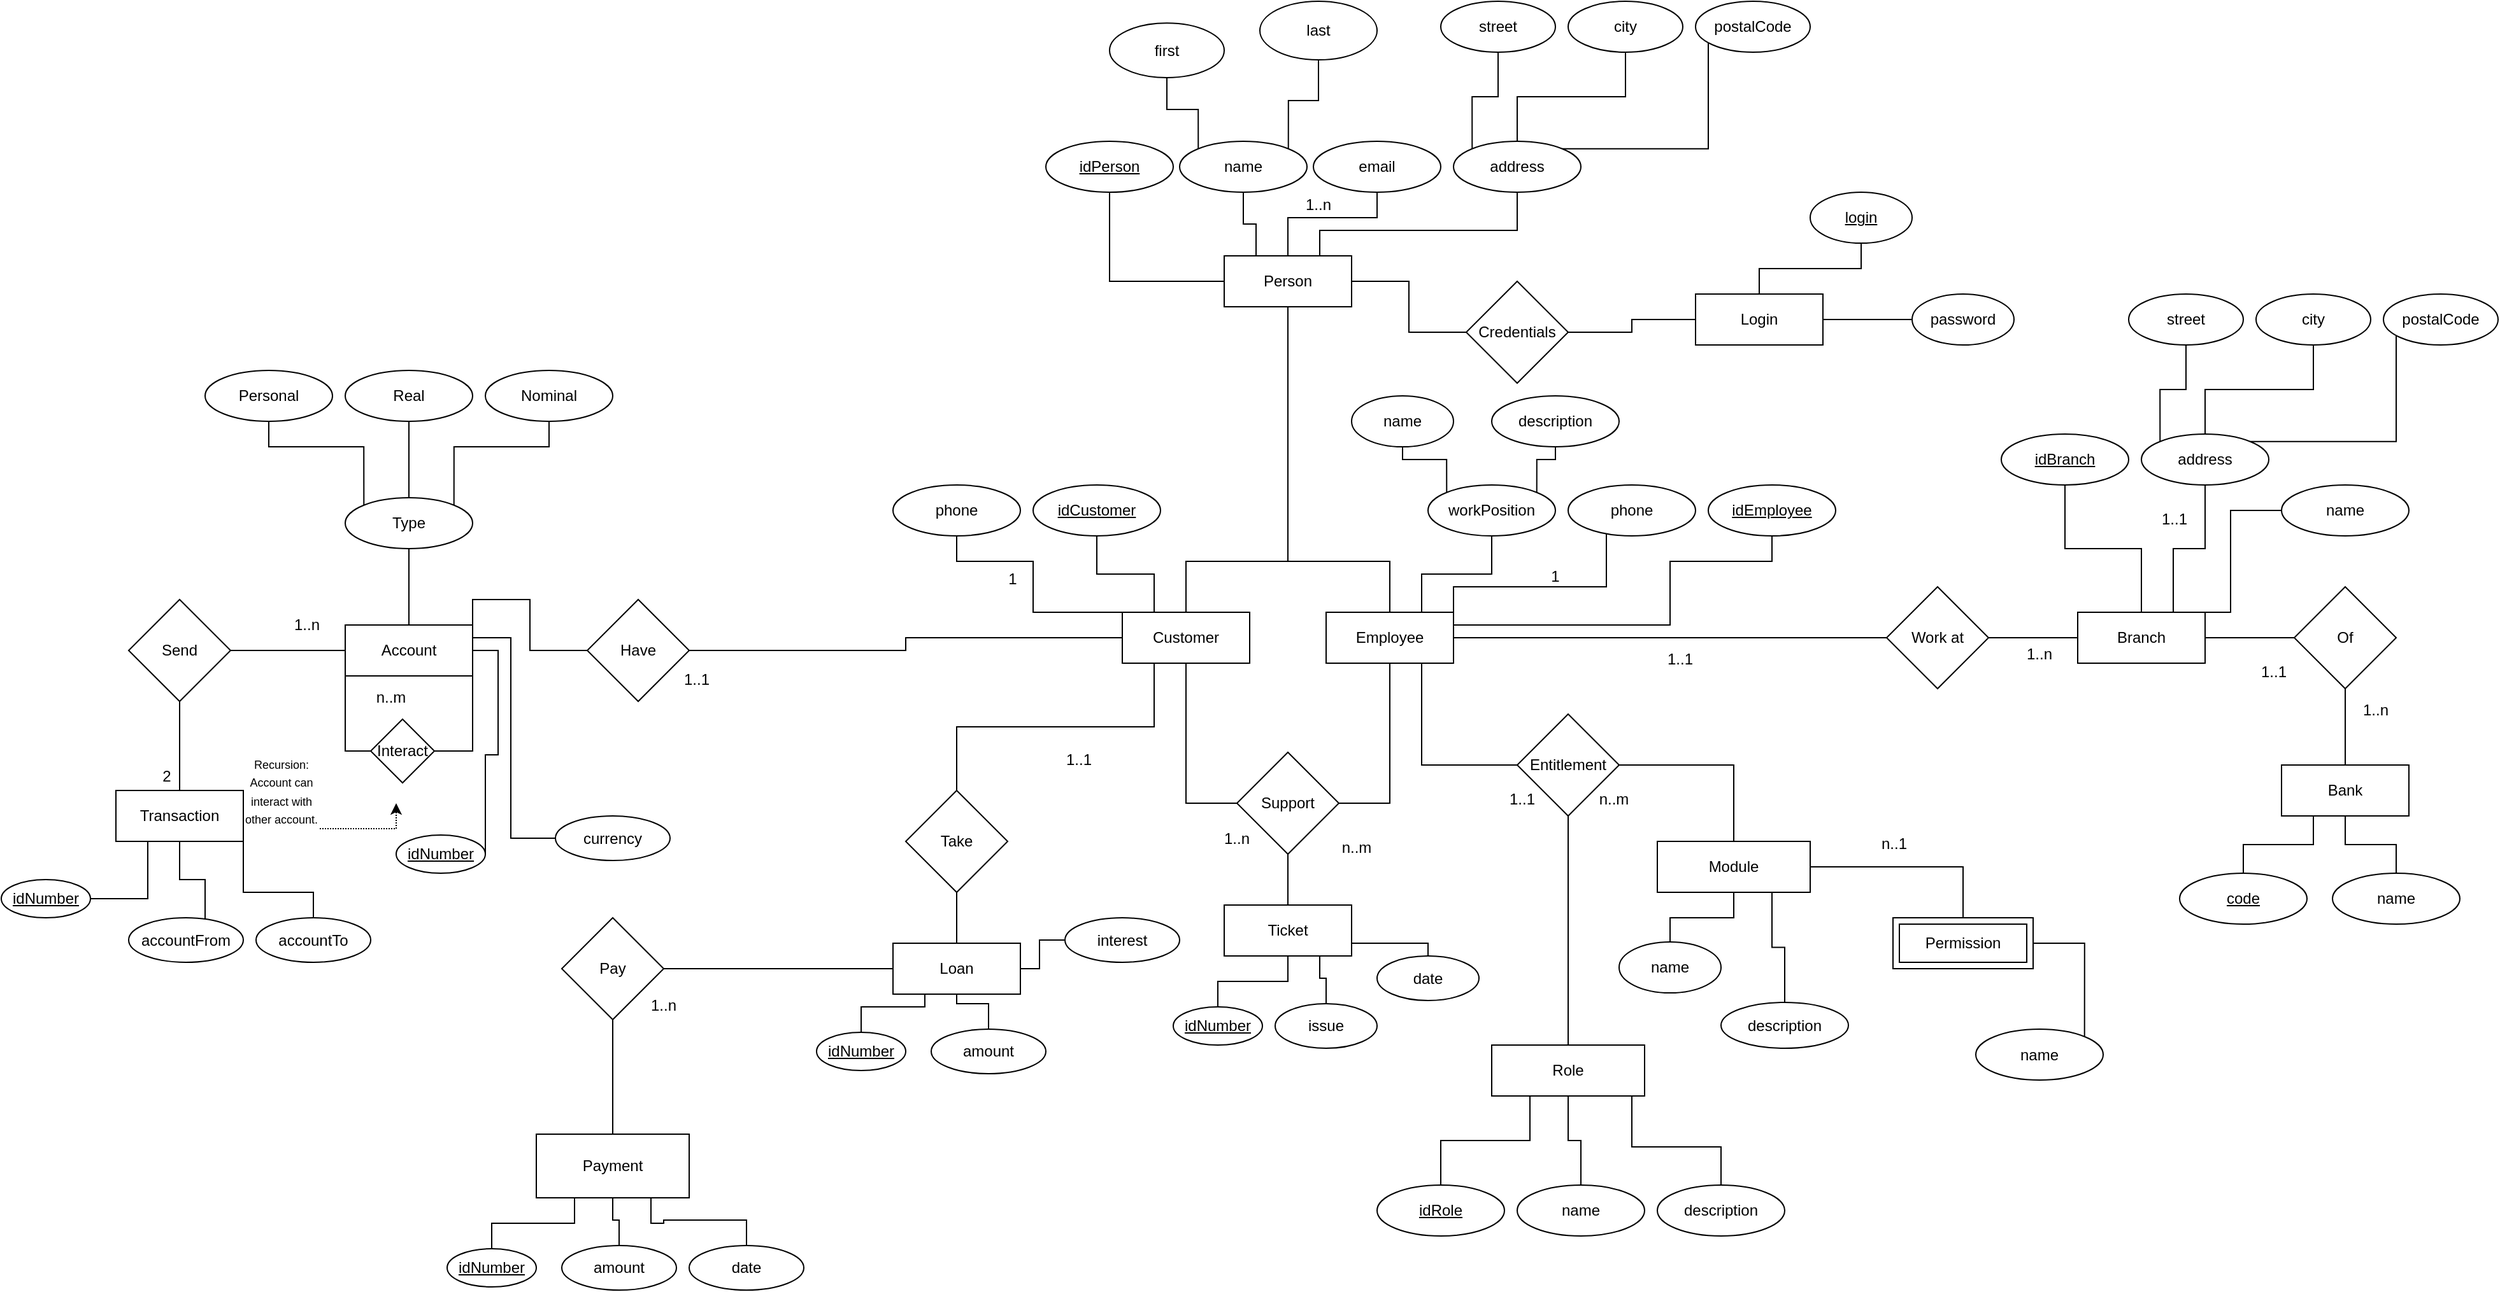 <mxfile version="17.4.6" type="github">
  <diagram id="_XvX1ry2SoD3X9N9kPX3" name="Page-1">
    <mxGraphModel dx="2856" dy="1843" grid="1" gridSize="10" guides="1" tooltips="1" connect="1" arrows="1" fold="1" page="1" pageScale="1" pageWidth="850" pageHeight="1100" math="0" shadow="0">
      <root>
        <mxCell id="0" />
        <mxCell id="1" parent="0" />
        <mxCell id="fxee2EC096Nbxwn1T24N-57" value="" style="edgeStyle=orthogonalEdgeStyle;rounded=0;orthogonalLoop=1;jettySize=auto;html=1;endArrow=none;endFill=0;" parent="1" source="fxee2EC096Nbxwn1T24N-11" target="fxee2EC096Nbxwn1T24N-56" edge="1">
          <mxGeometry relative="1" as="geometry" />
        </mxCell>
        <mxCell id="fxee2EC096Nbxwn1T24N-112" style="edgeStyle=orthogonalEdgeStyle;rounded=0;sketch=0;orthogonalLoop=1;jettySize=auto;html=1;endArrow=none;endFill=0;" parent="1" source="fxee2EC096Nbxwn1T24N-11" target="fxee2EC096Nbxwn1T24N-111" edge="1">
          <mxGeometry relative="1" as="geometry" />
        </mxCell>
        <mxCell id="fxee2EC096Nbxwn1T24N-115" style="edgeStyle=orthogonalEdgeStyle;rounded=0;sketch=0;orthogonalLoop=1;jettySize=auto;html=1;endArrow=none;endFill=0;exitX=0.25;exitY=0;exitDx=0;exitDy=0;" parent="1" source="fxee2EC096Nbxwn1T24N-11" target="fxee2EC096Nbxwn1T24N-113" edge="1">
          <mxGeometry relative="1" as="geometry" />
        </mxCell>
        <mxCell id="fxee2EC096Nbxwn1T24N-117" style="edgeStyle=orthogonalEdgeStyle;rounded=0;sketch=0;orthogonalLoop=1;jettySize=auto;html=1;endArrow=none;endFill=0;exitX=0.5;exitY=0;exitDx=0;exitDy=0;entryX=0.5;entryY=1;entryDx=0;entryDy=0;" parent="1" source="fxee2EC096Nbxwn1T24N-11" target="fxee2EC096Nbxwn1T24N-116" edge="1">
          <mxGeometry relative="1" as="geometry">
            <mxPoint x="-440" y="-10" as="sourcePoint" />
            <mxPoint x="-370" y="-60" as="targetPoint" />
            <Array as="points">
              <mxPoint x="-440" y="-30" />
              <mxPoint x="-370" y="-30" />
            </Array>
          </mxGeometry>
        </mxCell>
        <mxCell id="fxee2EC096Nbxwn1T24N-120" style="edgeStyle=orthogonalEdgeStyle;rounded=0;sketch=0;orthogonalLoop=1;jettySize=auto;html=1;endArrow=none;endFill=0;exitX=0.75;exitY=0;exitDx=0;exitDy=0;" parent="1" source="fxee2EC096Nbxwn1T24N-11" target="fxee2EC096Nbxwn1T24N-119" edge="1">
          <mxGeometry relative="1" as="geometry">
            <Array as="points">
              <mxPoint x="-415" y="-20" />
              <mxPoint x="-260" y="-20" />
            </Array>
          </mxGeometry>
        </mxCell>
        <mxCell id="fxee2EC096Nbxwn1T24N-11" value="&lt;div&gt;Person&lt;/div&gt;" style="whiteSpace=wrap;html=1;align=center;" parent="1" vertex="1">
          <mxGeometry x="-490" width="100" height="40" as="geometry" />
        </mxCell>
        <mxCell id="fxee2EC096Nbxwn1T24N-130" value="" style="edgeStyle=orthogonalEdgeStyle;rounded=0;sketch=0;orthogonalLoop=1;jettySize=auto;html=1;endArrow=none;endFill=0;" parent="1" source="fxee2EC096Nbxwn1T24N-12" target="fxee2EC096Nbxwn1T24N-129" edge="1">
          <mxGeometry relative="1" as="geometry" />
        </mxCell>
        <mxCell id="fxee2EC096Nbxwn1T24N-133" value="" style="edgeStyle=orthogonalEdgeStyle;rounded=0;sketch=0;orthogonalLoop=1;jettySize=auto;html=1;endArrow=none;endFill=0;" parent="1" source="fxee2EC096Nbxwn1T24N-12" target="fxee2EC096Nbxwn1T24N-132" edge="1">
          <mxGeometry relative="1" as="geometry" />
        </mxCell>
        <mxCell id="fxee2EC096Nbxwn1T24N-12" value="&lt;div&gt;Login&lt;/div&gt;" style="whiteSpace=wrap;html=1;align=center;" parent="1" vertex="1">
          <mxGeometry x="-120" y="30" width="100" height="40" as="geometry" />
        </mxCell>
        <mxCell id="fxee2EC096Nbxwn1T24N-95" value="" style="edgeStyle=orthogonalEdgeStyle;rounded=0;sketch=0;orthogonalLoop=1;jettySize=auto;html=1;endArrow=none;endFill=0;" parent="1" source="fxee2EC096Nbxwn1T24N-13" target="fxee2EC096Nbxwn1T24N-94" edge="1">
          <mxGeometry relative="1" as="geometry" />
        </mxCell>
        <mxCell id="fxee2EC096Nbxwn1T24N-101" value="" style="edgeStyle=orthogonalEdgeStyle;rounded=0;sketch=0;orthogonalLoop=1;jettySize=auto;html=1;endArrow=none;endFill=0;entryX=1;entryY=0.5;entryDx=0;entryDy=0;" parent="1" source="fxee2EC096Nbxwn1T24N-13" target="ZVErauF85c8WT5C-erw1-2" edge="1">
          <mxGeometry relative="1" as="geometry">
            <mxPoint x="-1130" y="230" as="targetPoint" />
          </mxGeometry>
        </mxCell>
        <mxCell id="fxee2EC096Nbxwn1T24N-13" value="Account" style="whiteSpace=wrap;html=1;align=center;" parent="1" vertex="1">
          <mxGeometry x="-1180" y="290" width="100" height="40" as="geometry" />
        </mxCell>
        <mxCell id="fxee2EC096Nbxwn1T24N-14" value="&lt;div&gt;Bank&lt;/div&gt;" style="whiteSpace=wrap;html=1;align=center;" parent="1" vertex="1">
          <mxGeometry x="340" y="400" width="100" height="40" as="geometry" />
        </mxCell>
        <mxCell id="fxee2EC096Nbxwn1T24N-76" value="" style="edgeStyle=orthogonalEdgeStyle;rounded=0;sketch=0;orthogonalLoop=1;jettySize=auto;html=1;endArrow=none;endFill=0;" parent="1" source="fxee2EC096Nbxwn1T24N-16" target="fxee2EC096Nbxwn1T24N-75" edge="1">
          <mxGeometry relative="1" as="geometry" />
        </mxCell>
        <mxCell id="fxee2EC096Nbxwn1T24N-16" value="Branch" style="whiteSpace=wrap;html=1;align=center;" parent="1" vertex="1">
          <mxGeometry x="180" y="280" width="100" height="40" as="geometry" />
        </mxCell>
        <mxCell id="WLDFdkbROoyTzkpZu12v-15" style="edgeStyle=orthogonalEdgeStyle;rounded=0;orthogonalLoop=1;jettySize=auto;html=1;entryX=0.5;entryY=0;entryDx=0;entryDy=0;endArrow=none;endFill=0;" parent="1" source="fxee2EC096Nbxwn1T24N-17" target="WLDFdkbROoyTzkpZu12v-14" edge="1">
          <mxGeometry relative="1" as="geometry" />
        </mxCell>
        <mxCell id="fxee2EC096Nbxwn1T24N-17" value="Ticket" style="whiteSpace=wrap;html=1;align=center;" parent="1" vertex="1">
          <mxGeometry x="-490" y="510" width="100" height="40" as="geometry" />
        </mxCell>
        <mxCell id="WLDFdkbROoyTzkpZu12v-47" value="" style="edgeStyle=orthogonalEdgeStyle;rounded=0;orthogonalLoop=1;jettySize=auto;html=1;endArrow=none;endFill=0;" parent="1" source="fxee2EC096Nbxwn1T24N-18" target="WLDFdkbROoyTzkpZu12v-46" edge="1">
          <mxGeometry relative="1" as="geometry" />
        </mxCell>
        <mxCell id="fxee2EC096Nbxwn1T24N-18" value="Loan" style="whiteSpace=wrap;html=1;align=center;" parent="1" vertex="1">
          <mxGeometry x="-750" y="540" width="100" height="40" as="geometry" />
        </mxCell>
        <mxCell id="fxee2EC096Nbxwn1T24N-72" value="" style="edgeStyle=orthogonalEdgeStyle;rounded=0;sketch=0;orthogonalLoop=1;jettySize=auto;html=1;endArrow=none;endFill=0;" parent="1" source="fxee2EC096Nbxwn1T24N-26" target="fxee2EC096Nbxwn1T24N-71" edge="1">
          <mxGeometry relative="1" as="geometry" />
        </mxCell>
        <mxCell id="fxee2EC096Nbxwn1T24N-80" style="edgeStyle=orthogonalEdgeStyle;rounded=0;sketch=0;orthogonalLoop=1;jettySize=auto;html=1;endArrow=none;endFill=0;entryX=1;entryY=0.5;entryDx=0;entryDy=0;" parent="1" source="fxee2EC096Nbxwn1T24N-26" target="fxee2EC096Nbxwn1T24N-78" edge="1">
          <mxGeometry relative="1" as="geometry" />
        </mxCell>
        <mxCell id="fxee2EC096Nbxwn1T24N-135" value="" style="edgeStyle=orthogonalEdgeStyle;rounded=0;sketch=0;orthogonalLoop=1;jettySize=auto;html=1;endArrow=none;endFill=0;exitX=0.75;exitY=0;exitDx=0;exitDy=0;" parent="1" source="fxee2EC096Nbxwn1T24N-26" target="fxee2EC096Nbxwn1T24N-134" edge="1">
          <mxGeometry relative="1" as="geometry" />
        </mxCell>
        <mxCell id="fxee2EC096Nbxwn1T24N-26" value="&lt;div&gt;Employee&lt;/div&gt;" style="whiteSpace=wrap;html=1;align=center;" parent="1" vertex="1">
          <mxGeometry x="-410" y="280" width="100" height="40" as="geometry" />
        </mxCell>
        <mxCell id="fxee2EC096Nbxwn1T24N-79" value="" style="edgeStyle=orthogonalEdgeStyle;rounded=0;sketch=0;orthogonalLoop=1;jettySize=auto;html=1;endArrow=none;endFill=0;entryX=0;entryY=0.5;entryDx=0;entryDy=0;" parent="1" source="fxee2EC096Nbxwn1T24N-27" target="fxee2EC096Nbxwn1T24N-78" edge="1">
          <mxGeometry relative="1" as="geometry" />
        </mxCell>
        <mxCell id="fxee2EC096Nbxwn1T24N-83" value="" style="edgeStyle=orthogonalEdgeStyle;rounded=0;sketch=0;orthogonalLoop=1;jettySize=auto;html=1;endArrow=none;endFill=0;" parent="1" source="fxee2EC096Nbxwn1T24N-27" target="fxee2EC096Nbxwn1T24N-82" edge="1">
          <mxGeometry relative="1" as="geometry" />
        </mxCell>
        <mxCell id="fxee2EC096Nbxwn1T24N-98" value="" style="edgeStyle=orthogonalEdgeStyle;rounded=0;sketch=0;orthogonalLoop=1;jettySize=auto;html=1;endArrow=none;endFill=0;exitX=0.25;exitY=1;exitDx=0;exitDy=0;" parent="1" source="fxee2EC096Nbxwn1T24N-27" target="fxee2EC096Nbxwn1T24N-97" edge="1">
          <mxGeometry relative="1" as="geometry" />
        </mxCell>
        <mxCell id="fxee2EC096Nbxwn1T24N-27" value="Customer" style="whiteSpace=wrap;html=1;align=center;" parent="1" vertex="1">
          <mxGeometry x="-570" y="280" width="100" height="40" as="geometry" />
        </mxCell>
        <mxCell id="fxee2EC096Nbxwn1T24N-28" value="" style="endArrow=none;html=1;rounded=0;entryX=0.5;entryY=1;entryDx=0;entryDy=0;" parent="1" target="fxee2EC096Nbxwn1T24N-11" edge="1">
          <mxGeometry relative="1" as="geometry">
            <mxPoint x="-440" y="240" as="sourcePoint" />
            <mxPoint x="-440" y="230" as="targetPoint" />
          </mxGeometry>
        </mxCell>
        <mxCell id="fxee2EC096Nbxwn1T24N-31" value="" style="endArrow=none;html=1;rounded=0;entryX=0.5;entryY=0;entryDx=0;entryDy=0;" parent="1" target="fxee2EC096Nbxwn1T24N-26" edge="1">
          <mxGeometry relative="1" as="geometry">
            <mxPoint x="-440" y="240" as="sourcePoint" />
            <mxPoint x="-360" y="240" as="targetPoint" />
            <Array as="points">
              <mxPoint x="-360" y="240" />
            </Array>
          </mxGeometry>
        </mxCell>
        <mxCell id="fxee2EC096Nbxwn1T24N-32" value="" style="endArrow=none;html=1;rounded=0;entryX=0.5;entryY=0;entryDx=0;entryDy=0;" parent="1" edge="1">
          <mxGeometry relative="1" as="geometry">
            <mxPoint x="-440" y="240" as="sourcePoint" />
            <mxPoint x="-520" y="280" as="targetPoint" />
            <Array as="points">
              <mxPoint x="-520" y="240" />
            </Array>
          </mxGeometry>
        </mxCell>
        <mxCell id="fxee2EC096Nbxwn1T24N-58" style="edgeStyle=orthogonalEdgeStyle;rounded=0;orthogonalLoop=1;jettySize=auto;html=1;endArrow=none;endFill=0;sketch=0;" parent="1" source="fxee2EC096Nbxwn1T24N-56" target="fxee2EC096Nbxwn1T24N-12" edge="1">
          <mxGeometry relative="1" as="geometry" />
        </mxCell>
        <mxCell id="fxee2EC096Nbxwn1T24N-56" value="&lt;div&gt;Credentials&lt;/div&gt;" style="rhombus;whiteSpace=wrap;html=1;" parent="1" vertex="1">
          <mxGeometry x="-300" y="20" width="80" height="80" as="geometry" />
        </mxCell>
        <mxCell id="fxee2EC096Nbxwn1T24N-73" style="edgeStyle=orthogonalEdgeStyle;rounded=0;sketch=0;orthogonalLoop=1;jettySize=auto;html=1;endArrow=none;endFill=0;" parent="1" source="fxee2EC096Nbxwn1T24N-71" target="fxee2EC096Nbxwn1T24N-16" edge="1">
          <mxGeometry relative="1" as="geometry" />
        </mxCell>
        <mxCell id="fxee2EC096Nbxwn1T24N-71" value="&lt;div&gt;Work at&lt;/div&gt;" style="rhombus;whiteSpace=wrap;html=1;" parent="1" vertex="1">
          <mxGeometry x="30" y="260" width="80" height="80" as="geometry" />
        </mxCell>
        <mxCell id="fxee2EC096Nbxwn1T24N-77" style="edgeStyle=orthogonalEdgeStyle;rounded=0;sketch=0;orthogonalLoop=1;jettySize=auto;html=1;endArrow=none;endFill=0;" parent="1" source="fxee2EC096Nbxwn1T24N-75" target="fxee2EC096Nbxwn1T24N-14" edge="1">
          <mxGeometry relative="1" as="geometry" />
        </mxCell>
        <mxCell id="fxee2EC096Nbxwn1T24N-75" value="Of" style="rhombus;whiteSpace=wrap;html=1;" parent="1" vertex="1">
          <mxGeometry x="350" y="260" width="80" height="80" as="geometry" />
        </mxCell>
        <mxCell id="fxee2EC096Nbxwn1T24N-81" style="edgeStyle=orthogonalEdgeStyle;rounded=0;sketch=0;orthogonalLoop=1;jettySize=auto;html=1;endArrow=none;endFill=0;exitX=0.5;exitY=1;exitDx=0;exitDy=0;entryX=0.5;entryY=0;entryDx=0;entryDy=0;" parent="1" source="fxee2EC096Nbxwn1T24N-78" target="fxee2EC096Nbxwn1T24N-17" edge="1">
          <mxGeometry relative="1" as="geometry" />
        </mxCell>
        <mxCell id="fxee2EC096Nbxwn1T24N-78" value="Support" style="rhombus;whiteSpace=wrap;html=1;" parent="1" vertex="1">
          <mxGeometry x="-480" y="390" width="80" height="80" as="geometry" />
        </mxCell>
        <mxCell id="fxee2EC096Nbxwn1T24N-84" style="edgeStyle=orthogonalEdgeStyle;rounded=0;sketch=0;orthogonalLoop=1;jettySize=auto;html=1;endArrow=none;endFill=0;entryX=1;entryY=0;entryDx=0;entryDy=0;" parent="1" source="fxee2EC096Nbxwn1T24N-82" target="fxee2EC096Nbxwn1T24N-13" edge="1">
          <mxGeometry relative="1" as="geometry">
            <mxPoint x="-1080" y="280" as="targetPoint" />
          </mxGeometry>
        </mxCell>
        <mxCell id="fxee2EC096Nbxwn1T24N-82" value="Have" style="rhombus;whiteSpace=wrap;html=1;" parent="1" vertex="1">
          <mxGeometry x="-990" y="270" width="80" height="80" as="geometry" />
        </mxCell>
        <mxCell id="fxee2EC096Nbxwn1T24N-85" value="Transaction" style="whiteSpace=wrap;html=1;align=center;" parent="1" vertex="1">
          <mxGeometry x="-1360" y="420" width="100" height="40" as="geometry" />
        </mxCell>
        <mxCell id="fxee2EC096Nbxwn1T24N-96" style="edgeStyle=orthogonalEdgeStyle;rounded=0;sketch=0;orthogonalLoop=1;jettySize=auto;html=1;endArrow=none;endFill=0;" parent="1" source="fxee2EC096Nbxwn1T24N-94" target="fxee2EC096Nbxwn1T24N-85" edge="1">
          <mxGeometry relative="1" as="geometry" />
        </mxCell>
        <mxCell id="fxee2EC096Nbxwn1T24N-94" value="&lt;div&gt;Send&lt;/div&gt;" style="rhombus;whiteSpace=wrap;html=1;" parent="1" vertex="1">
          <mxGeometry x="-1350" y="270" width="80" height="80" as="geometry" />
        </mxCell>
        <mxCell id="fxee2EC096Nbxwn1T24N-99" style="edgeStyle=orthogonalEdgeStyle;rounded=0;sketch=0;orthogonalLoop=1;jettySize=auto;html=1;endArrow=none;endFill=0;" parent="1" source="fxee2EC096Nbxwn1T24N-97" target="fxee2EC096Nbxwn1T24N-18" edge="1">
          <mxGeometry relative="1" as="geometry" />
        </mxCell>
        <mxCell id="fxee2EC096Nbxwn1T24N-97" value="Take" style="rhombus;whiteSpace=wrap;html=1;" parent="1" vertex="1">
          <mxGeometry x="-740" y="420" width="80" height="80" as="geometry" />
        </mxCell>
        <mxCell id="fxee2EC096Nbxwn1T24N-102" value="Real" style="ellipse;whiteSpace=wrap;html=1;align=center;direction=south;" parent="1" vertex="1">
          <mxGeometry x="-1180" y="90" width="100" height="40" as="geometry" />
        </mxCell>
        <mxCell id="ZVErauF85c8WT5C-erw1-4" style="edgeStyle=orthogonalEdgeStyle;rounded=0;orthogonalLoop=1;jettySize=auto;html=1;entryX=0;entryY=0;entryDx=0;entryDy=0;endArrow=none;endFill=0;" parent="1" source="fxee2EC096Nbxwn1T24N-104" target="ZVErauF85c8WT5C-erw1-2" edge="1">
          <mxGeometry relative="1" as="geometry">
            <Array as="points">
              <mxPoint x="-1020" y="150" />
              <mxPoint x="-1095" y="150" />
            </Array>
          </mxGeometry>
        </mxCell>
        <mxCell id="fxee2EC096Nbxwn1T24N-104" value="Nominal" style="ellipse;whiteSpace=wrap;html=1;align=center;direction=south;" parent="1" vertex="1">
          <mxGeometry x="-1070" y="90" width="100" height="40" as="geometry" />
        </mxCell>
        <mxCell id="ZVErauF85c8WT5C-erw1-5" style="edgeStyle=orthogonalEdgeStyle;rounded=0;orthogonalLoop=1;jettySize=auto;html=1;entryX=0;entryY=1;entryDx=0;entryDy=0;endArrow=none;endFill=0;" parent="1" source="fxee2EC096Nbxwn1T24N-105" target="ZVErauF85c8WT5C-erw1-2" edge="1">
          <mxGeometry relative="1" as="geometry">
            <Array as="points">
              <mxPoint x="-1240" y="150" />
              <mxPoint x="-1165" y="150" />
            </Array>
          </mxGeometry>
        </mxCell>
        <mxCell id="fxee2EC096Nbxwn1T24N-105" value="Personal" style="ellipse;whiteSpace=wrap;html=1;align=center;direction=south;" parent="1" vertex="1">
          <mxGeometry x="-1290" y="90" width="100" height="40" as="geometry" />
        </mxCell>
        <mxCell id="fxee2EC096Nbxwn1T24N-111" value="&lt;div&gt;idPerson&lt;/div&gt;" style="ellipse;whiteSpace=wrap;html=1;align=center;fontStyle=4;" parent="1" vertex="1">
          <mxGeometry x="-630" y="-90" width="100" height="40" as="geometry" />
        </mxCell>
        <mxCell id="B9i5sIKphd_kVhOI1_p0-2" value="" style="edgeStyle=orthogonalEdgeStyle;rounded=0;orthogonalLoop=1;jettySize=auto;html=1;exitX=0;exitY=0;exitDx=0;exitDy=0;endArrow=none;endFill=0;" parent="1" source="fxee2EC096Nbxwn1T24N-113" target="B9i5sIKphd_kVhOI1_p0-1" edge="1">
          <mxGeometry relative="1" as="geometry" />
        </mxCell>
        <mxCell id="B9i5sIKphd_kVhOI1_p0-4" value="" style="edgeStyle=orthogonalEdgeStyle;rounded=0;orthogonalLoop=1;jettySize=auto;html=1;exitX=1;exitY=0;exitDx=0;exitDy=0;endArrow=none;endFill=0;" parent="1" source="fxee2EC096Nbxwn1T24N-113" target="B9i5sIKphd_kVhOI1_p0-3" edge="1">
          <mxGeometry relative="1" as="geometry" />
        </mxCell>
        <mxCell id="fxee2EC096Nbxwn1T24N-113" value="name" style="ellipse;whiteSpace=wrap;html=1;align=center;" parent="1" vertex="1">
          <mxGeometry x="-525" y="-90" width="100" height="40" as="geometry" />
        </mxCell>
        <mxCell id="fxee2EC096Nbxwn1T24N-116" value="&lt;div&gt;email&lt;/div&gt;" style="ellipse;whiteSpace=wrap;html=1;align=center;" parent="1" vertex="1">
          <mxGeometry x="-420" y="-90" width="100" height="40" as="geometry" />
        </mxCell>
        <mxCell id="fxee2EC096Nbxwn1T24N-124" value="" style="edgeStyle=orthogonalEdgeStyle;rounded=0;sketch=0;orthogonalLoop=1;jettySize=auto;html=1;endArrow=none;endFill=0;exitX=0;exitY=0;exitDx=0;exitDy=0;" parent="1" source="fxee2EC096Nbxwn1T24N-119" target="fxee2EC096Nbxwn1T24N-123" edge="1">
          <mxGeometry relative="1" as="geometry" />
        </mxCell>
        <mxCell id="fxee2EC096Nbxwn1T24N-126" value="" style="edgeStyle=orthogonalEdgeStyle;rounded=0;sketch=0;orthogonalLoop=1;jettySize=auto;html=1;endArrow=none;endFill=0;exitX=0.5;exitY=0;exitDx=0;exitDy=0;" parent="1" source="fxee2EC096Nbxwn1T24N-119" target="fxee2EC096Nbxwn1T24N-125" edge="1">
          <mxGeometry relative="1" as="geometry" />
        </mxCell>
        <mxCell id="fxee2EC096Nbxwn1T24N-128" value="" style="edgeStyle=orthogonalEdgeStyle;rounded=0;sketch=0;orthogonalLoop=1;jettySize=auto;html=1;endArrow=none;endFill=0;exitX=1;exitY=0;exitDx=0;exitDy=0;" parent="1" source="fxee2EC096Nbxwn1T24N-119" target="fxee2EC096Nbxwn1T24N-127" edge="1">
          <mxGeometry relative="1" as="geometry">
            <Array as="points">
              <mxPoint x="-110" y="-84" />
            </Array>
          </mxGeometry>
        </mxCell>
        <mxCell id="fxee2EC096Nbxwn1T24N-119" value="&lt;div&gt;address&lt;/div&gt;" style="ellipse;whiteSpace=wrap;html=1;align=center;" parent="1" vertex="1">
          <mxGeometry x="-310" y="-90" width="100" height="40" as="geometry" />
        </mxCell>
        <mxCell id="fxee2EC096Nbxwn1T24N-123" value="street" style="ellipse;whiteSpace=wrap;html=1;" parent="1" vertex="1">
          <mxGeometry x="-320" y="-200" width="90" height="40" as="geometry" />
        </mxCell>
        <mxCell id="fxee2EC096Nbxwn1T24N-125" value="city" style="ellipse;whiteSpace=wrap;html=1;" parent="1" vertex="1">
          <mxGeometry x="-220" y="-200" width="90" height="40" as="geometry" />
        </mxCell>
        <mxCell id="fxee2EC096Nbxwn1T24N-127" value="postalCode" style="ellipse;whiteSpace=wrap;html=1;" parent="1" vertex="1">
          <mxGeometry x="-120" y="-200" width="90" height="40" as="geometry" />
        </mxCell>
        <mxCell id="fxee2EC096Nbxwn1T24N-129" value="login" style="ellipse;whiteSpace=wrap;html=1;align=center;fontStyle=4;" parent="1" vertex="1">
          <mxGeometry x="-30" y="-50" width="80" height="40" as="geometry" />
        </mxCell>
        <mxCell id="fxee2EC096Nbxwn1T24N-132" value="password" style="ellipse;whiteSpace=wrap;html=1;" parent="1" vertex="1">
          <mxGeometry x="50" y="30" width="80" height="40" as="geometry" />
        </mxCell>
        <mxCell id="B9i5sIKphd_kVhOI1_p0-7" value="" style="edgeStyle=orthogonalEdgeStyle;rounded=0;orthogonalLoop=1;jettySize=auto;html=1;endArrow=none;endFill=0;exitX=0;exitY=0;exitDx=0;exitDy=0;" parent="1" source="fxee2EC096Nbxwn1T24N-134" target="B9i5sIKphd_kVhOI1_p0-6" edge="1">
          <mxGeometry relative="1" as="geometry" />
        </mxCell>
        <mxCell id="B9i5sIKphd_kVhOI1_p0-9" value="" style="edgeStyle=orthogonalEdgeStyle;rounded=0;orthogonalLoop=1;jettySize=auto;html=1;endArrow=none;endFill=0;exitX=1;exitY=0;exitDx=0;exitDy=0;" parent="1" source="fxee2EC096Nbxwn1T24N-134" target="B9i5sIKphd_kVhOI1_p0-8" edge="1">
          <mxGeometry relative="1" as="geometry" />
        </mxCell>
        <mxCell id="fxee2EC096Nbxwn1T24N-134" value="workPosition" style="ellipse;whiteSpace=wrap;html=1;" parent="1" vertex="1">
          <mxGeometry x="-330" y="180" width="100" height="40" as="geometry" />
        </mxCell>
        <mxCell id="fxee2EC096Nbxwn1T24N-137" style="edgeStyle=orthogonalEdgeStyle;rounded=0;sketch=0;orthogonalLoop=1;jettySize=auto;html=1;entryX=1;entryY=0;entryDx=0;entryDy=0;endArrow=none;endFill=0;" parent="1" source="fxee2EC096Nbxwn1T24N-136" target="fxee2EC096Nbxwn1T24N-26" edge="1">
          <mxGeometry relative="1" as="geometry">
            <Array as="points">
              <mxPoint x="-190" y="260" />
              <mxPoint x="-310" y="260" />
            </Array>
          </mxGeometry>
        </mxCell>
        <mxCell id="fxee2EC096Nbxwn1T24N-136" value="phone" style="ellipse;whiteSpace=wrap;html=1;" parent="1" vertex="1">
          <mxGeometry x="-220" y="180" width="100" height="40" as="geometry" />
        </mxCell>
        <mxCell id="fxee2EC096Nbxwn1T24N-139" style="edgeStyle=orthogonalEdgeStyle;rounded=0;sketch=0;orthogonalLoop=1;jettySize=auto;html=1;entryX=1;entryY=0.25;entryDx=0;entryDy=0;endArrow=none;endFill=0;" parent="1" source="fxee2EC096Nbxwn1T24N-138" target="fxee2EC096Nbxwn1T24N-26" edge="1">
          <mxGeometry relative="1" as="geometry">
            <Array as="points">
              <mxPoint x="-60" y="240" />
              <mxPoint x="-140" y="240" />
              <mxPoint x="-140" y="290" />
            </Array>
          </mxGeometry>
        </mxCell>
        <mxCell id="fxee2EC096Nbxwn1T24N-138" value="idEmployee" style="ellipse;whiteSpace=wrap;html=1;align=center;fontStyle=4;" parent="1" vertex="1">
          <mxGeometry x="-110" y="180" width="100" height="40" as="geometry" />
        </mxCell>
        <mxCell id="fxee2EC096Nbxwn1T24N-143" style="edgeStyle=orthogonalEdgeStyle;rounded=0;sketch=0;orthogonalLoop=1;jettySize=auto;html=1;entryX=0.25;entryY=0;entryDx=0;entryDy=0;endArrow=none;endFill=0;" parent="1" source="fxee2EC096Nbxwn1T24N-142" target="fxee2EC096Nbxwn1T24N-27" edge="1">
          <mxGeometry relative="1" as="geometry" />
        </mxCell>
        <mxCell id="fxee2EC096Nbxwn1T24N-142" value="&lt;div&gt;idCustomer&lt;/div&gt;" style="ellipse;whiteSpace=wrap;html=1;align=center;fontStyle=4;" parent="1" vertex="1">
          <mxGeometry x="-640" y="180" width="100" height="40" as="geometry" />
        </mxCell>
        <mxCell id="fxee2EC096Nbxwn1T24N-145" style="edgeStyle=orthogonalEdgeStyle;rounded=0;sketch=0;orthogonalLoop=1;jettySize=auto;html=1;entryX=0;entryY=0;entryDx=0;entryDy=0;endArrow=none;endFill=0;" parent="1" source="fxee2EC096Nbxwn1T24N-144" target="fxee2EC096Nbxwn1T24N-27" edge="1">
          <mxGeometry relative="1" as="geometry">
            <Array as="points">
              <mxPoint x="-700" y="240" />
              <mxPoint x="-640" y="240" />
              <mxPoint x="-640" y="280" />
            </Array>
          </mxGeometry>
        </mxCell>
        <mxCell id="fxee2EC096Nbxwn1T24N-144" value="phone" style="ellipse;whiteSpace=wrap;html=1;" parent="1" vertex="1">
          <mxGeometry x="-750" y="180" width="100" height="40" as="geometry" />
        </mxCell>
        <mxCell id="fxee2EC096Nbxwn1T24N-147" style="edgeStyle=orthogonalEdgeStyle;rounded=0;sketch=0;orthogonalLoop=1;jettySize=auto;html=1;entryX=0.75;entryY=1;entryDx=0;entryDy=0;endArrow=none;endFill=0;" parent="1" source="fxee2EC096Nbxwn1T24N-146" target="fxee2EC096Nbxwn1T24N-26" edge="1">
          <mxGeometry relative="1" as="geometry" />
        </mxCell>
        <mxCell id="fxee2EC096Nbxwn1T24N-149" value="" style="edgeStyle=orthogonalEdgeStyle;rounded=0;sketch=0;orthogonalLoop=1;jettySize=auto;html=1;endArrow=none;endFill=0;" parent="1" source="fxee2EC096Nbxwn1T24N-146" target="fxee2EC096Nbxwn1T24N-148" edge="1">
          <mxGeometry relative="1" as="geometry" />
        </mxCell>
        <mxCell id="fxee2EC096Nbxwn1T24N-151" value="" style="edgeStyle=orthogonalEdgeStyle;rounded=0;sketch=0;orthogonalLoop=1;jettySize=auto;html=1;endArrow=none;endFill=0;" parent="1" source="B9i5sIKphd_kVhOI1_p0-10" target="fxee2EC096Nbxwn1T24N-150" edge="1">
          <mxGeometry relative="1" as="geometry">
            <mxPoint x="20" y="470" as="sourcePoint" />
          </mxGeometry>
        </mxCell>
        <mxCell id="B9i5sIKphd_kVhOI1_p0-11" style="edgeStyle=orthogonalEdgeStyle;rounded=0;orthogonalLoop=1;jettySize=auto;html=1;endArrow=none;endFill=0;" parent="1" source="fxee2EC096Nbxwn1T24N-146" target="B9i5sIKphd_kVhOI1_p0-10" edge="1">
          <mxGeometry relative="1" as="geometry" />
        </mxCell>
        <mxCell id="fxee2EC096Nbxwn1T24N-146" value="Entitlement" style="rhombus;whiteSpace=wrap;html=1;" parent="1" vertex="1">
          <mxGeometry x="-260" y="360" width="80" height="80" as="geometry" />
        </mxCell>
        <mxCell id="fxee2EC096Nbxwn1T24N-148" value="Role" style="whiteSpace=wrap;html=1;" parent="1" vertex="1">
          <mxGeometry x="-280" y="620" width="120" height="40" as="geometry" />
        </mxCell>
        <mxCell id="fxee2EC096Nbxwn1T24N-150" value="Permission" style="shape=ext;margin=3;double=1;whiteSpace=wrap;html=1;align=center;" parent="1" vertex="1">
          <mxGeometry x="35" y="520" width="110" height="40" as="geometry" />
        </mxCell>
        <mxCell id="fxee2EC096Nbxwn1T24N-152" value="" style="edgeStyle=orthogonalEdgeStyle;rounded=0;sketch=0;orthogonalLoop=1;jettySize=auto;html=1;endArrow=none;endFill=0;exitX=0;exitY=0;exitDx=0;exitDy=0;" parent="1" source="fxee2EC096Nbxwn1T24N-155" target="fxee2EC096Nbxwn1T24N-156" edge="1">
          <mxGeometry relative="1" as="geometry" />
        </mxCell>
        <mxCell id="fxee2EC096Nbxwn1T24N-153" value="" style="edgeStyle=orthogonalEdgeStyle;rounded=0;sketch=0;orthogonalLoop=1;jettySize=auto;html=1;endArrow=none;endFill=0;exitX=0.5;exitY=0;exitDx=0;exitDy=0;" parent="1" source="fxee2EC096Nbxwn1T24N-155" target="fxee2EC096Nbxwn1T24N-157" edge="1">
          <mxGeometry relative="1" as="geometry" />
        </mxCell>
        <mxCell id="fxee2EC096Nbxwn1T24N-154" value="" style="edgeStyle=orthogonalEdgeStyle;rounded=0;sketch=0;orthogonalLoop=1;jettySize=auto;html=1;endArrow=none;endFill=0;exitX=1;exitY=0;exitDx=0;exitDy=0;" parent="1" source="fxee2EC096Nbxwn1T24N-155" target="fxee2EC096Nbxwn1T24N-158" edge="1">
          <mxGeometry relative="1" as="geometry">
            <Array as="points">
              <mxPoint x="430" y="146" />
            </Array>
          </mxGeometry>
        </mxCell>
        <mxCell id="fxee2EC096Nbxwn1T24N-159" style="edgeStyle=orthogonalEdgeStyle;rounded=0;sketch=0;orthogonalLoop=1;jettySize=auto;html=1;entryX=0.75;entryY=0;entryDx=0;entryDy=0;endArrow=none;endFill=0;" parent="1" source="fxee2EC096Nbxwn1T24N-155" target="fxee2EC096Nbxwn1T24N-16" edge="1">
          <mxGeometry relative="1" as="geometry" />
        </mxCell>
        <mxCell id="fxee2EC096Nbxwn1T24N-155" value="&lt;div&gt;address&lt;/div&gt;" style="ellipse;whiteSpace=wrap;html=1;align=center;" parent="1" vertex="1">
          <mxGeometry x="230" y="140" width="100" height="40" as="geometry" />
        </mxCell>
        <mxCell id="fxee2EC096Nbxwn1T24N-156" value="street" style="ellipse;whiteSpace=wrap;html=1;" parent="1" vertex="1">
          <mxGeometry x="220" y="30" width="90" height="40" as="geometry" />
        </mxCell>
        <mxCell id="fxee2EC096Nbxwn1T24N-157" value="city" style="ellipse;whiteSpace=wrap;html=1;" parent="1" vertex="1">
          <mxGeometry x="320" y="30" width="90" height="40" as="geometry" />
        </mxCell>
        <mxCell id="fxee2EC096Nbxwn1T24N-158" value="postalCode" style="ellipse;whiteSpace=wrap;html=1;" parent="1" vertex="1">
          <mxGeometry x="420" y="30" width="90" height="40" as="geometry" />
        </mxCell>
        <mxCell id="fxee2EC096Nbxwn1T24N-161" style="edgeStyle=orthogonalEdgeStyle;rounded=0;sketch=0;orthogonalLoop=1;jettySize=auto;html=1;entryX=0.5;entryY=0;entryDx=0;entryDy=0;endArrow=none;endFill=0;" parent="1" source="fxee2EC096Nbxwn1T24N-160" target="fxee2EC096Nbxwn1T24N-16" edge="1">
          <mxGeometry relative="1" as="geometry" />
        </mxCell>
        <mxCell id="fxee2EC096Nbxwn1T24N-160" value="&lt;div&gt;idBranch&lt;/div&gt;" style="ellipse;whiteSpace=wrap;html=1;align=center;fontStyle=4;" parent="1" vertex="1">
          <mxGeometry x="120" y="140" width="100" height="40" as="geometry" />
        </mxCell>
        <mxCell id="fxee2EC096Nbxwn1T24N-163" style="edgeStyle=orthogonalEdgeStyle;rounded=0;sketch=0;orthogonalLoop=1;jettySize=auto;html=1;entryX=1;entryY=0;entryDx=0;entryDy=0;endArrow=none;endFill=0;" parent="1" source="fxee2EC096Nbxwn1T24N-162" target="fxee2EC096Nbxwn1T24N-16" edge="1">
          <mxGeometry relative="1" as="geometry">
            <Array as="points">
              <mxPoint x="300" y="200" />
              <mxPoint x="300" y="280" />
            </Array>
          </mxGeometry>
        </mxCell>
        <mxCell id="fxee2EC096Nbxwn1T24N-162" value="name" style="ellipse;whiteSpace=wrap;html=1;align=center;" parent="1" vertex="1">
          <mxGeometry x="340" y="180" width="100" height="40" as="geometry" />
        </mxCell>
        <mxCell id="WLDFdkbROoyTzkpZu12v-2" style="edgeStyle=orthogonalEdgeStyle;rounded=0;orthogonalLoop=1;jettySize=auto;html=1;entryX=0.25;entryY=1;entryDx=0;entryDy=0;endArrow=none;endFill=0;" parent="1" source="WLDFdkbROoyTzkpZu12v-1" target="fxee2EC096Nbxwn1T24N-85" edge="1">
          <mxGeometry relative="1" as="geometry" />
        </mxCell>
        <mxCell id="WLDFdkbROoyTzkpZu12v-1" value="idNumber" style="ellipse;whiteSpace=wrap;html=1;align=center;fontStyle=4;" parent="1" vertex="1">
          <mxGeometry x="-1450" y="490" width="70" height="30" as="geometry" />
        </mxCell>
        <mxCell id="WLDFdkbROoyTzkpZu12v-4" style="edgeStyle=orthogonalEdgeStyle;rounded=0;orthogonalLoop=1;jettySize=auto;html=1;entryX=0.5;entryY=1;entryDx=0;entryDy=0;endArrow=none;endFill=0;" parent="1" source="WLDFdkbROoyTzkpZu12v-3" target="fxee2EC096Nbxwn1T24N-85" edge="1">
          <mxGeometry relative="1" as="geometry">
            <Array as="points">
              <mxPoint x="-1290" y="490" />
              <mxPoint x="-1310" y="490" />
            </Array>
          </mxGeometry>
        </mxCell>
        <mxCell id="WLDFdkbROoyTzkpZu12v-3" value="accountFrom" style="ellipse;whiteSpace=wrap;html=1;align=center;direction=south;" parent="1" vertex="1">
          <mxGeometry x="-1350" y="520" width="90" height="35" as="geometry" />
        </mxCell>
        <mxCell id="WLDFdkbROoyTzkpZu12v-6" style="edgeStyle=orthogonalEdgeStyle;rounded=0;orthogonalLoop=1;jettySize=auto;html=1;entryX=0.75;entryY=1;entryDx=0;entryDy=0;endArrow=none;endFill=0;" parent="1" source="WLDFdkbROoyTzkpZu12v-5" target="fxee2EC096Nbxwn1T24N-85" edge="1">
          <mxGeometry relative="1" as="geometry">
            <Array as="points">
              <mxPoint x="-1205" y="500" />
              <mxPoint x="-1260" y="500" />
              <mxPoint x="-1260" y="460" />
            </Array>
          </mxGeometry>
        </mxCell>
        <mxCell id="WLDFdkbROoyTzkpZu12v-5" value="accountTo" style="ellipse;whiteSpace=wrap;html=1;align=center;direction=south;" parent="1" vertex="1">
          <mxGeometry x="-1250" y="520" width="90" height="35" as="geometry" />
        </mxCell>
        <mxCell id="WLDFdkbROoyTzkpZu12v-9" style="edgeStyle=orthogonalEdgeStyle;rounded=0;orthogonalLoop=1;jettySize=auto;html=1;endArrow=none;endFill=0;entryX=1;entryY=0.5;entryDx=0;entryDy=0;" parent="1" source="WLDFdkbROoyTzkpZu12v-8" target="fxee2EC096Nbxwn1T24N-13" edge="1">
          <mxGeometry relative="1" as="geometry">
            <mxPoint x="-1160" y="350" as="targetPoint" />
            <Array as="points">
              <mxPoint x="-1070" y="392" />
              <mxPoint x="-1060" y="392" />
              <mxPoint x="-1060" y="310" />
            </Array>
          </mxGeometry>
        </mxCell>
        <mxCell id="WLDFdkbROoyTzkpZu12v-8" value="idNumber" style="ellipse;whiteSpace=wrap;html=1;align=center;fontStyle=4;" parent="1" vertex="1">
          <mxGeometry x="-1140" y="455" width="70" height="30" as="geometry" />
        </mxCell>
        <mxCell id="WLDFdkbROoyTzkpZu12v-13" style="edgeStyle=orthogonalEdgeStyle;rounded=0;orthogonalLoop=1;jettySize=auto;html=1;entryX=1;entryY=0.25;entryDx=0;entryDy=0;endArrow=none;endFill=0;" parent="1" source="WLDFdkbROoyTzkpZu12v-12" target="fxee2EC096Nbxwn1T24N-13" edge="1">
          <mxGeometry relative="1" as="geometry">
            <Array as="points">
              <mxPoint x="-1050" y="457" />
              <mxPoint x="-1050" y="300" />
            </Array>
          </mxGeometry>
        </mxCell>
        <mxCell id="WLDFdkbROoyTzkpZu12v-12" value="currency" style="ellipse;whiteSpace=wrap;html=1;align=center;direction=south;" parent="1" vertex="1">
          <mxGeometry x="-1015" y="440" width="90" height="35" as="geometry" />
        </mxCell>
        <mxCell id="WLDFdkbROoyTzkpZu12v-14" value="idNumber" style="ellipse;whiteSpace=wrap;html=1;align=center;fontStyle=4;" parent="1" vertex="1">
          <mxGeometry x="-530" y="590" width="70" height="30" as="geometry" />
        </mxCell>
        <mxCell id="WLDFdkbROoyTzkpZu12v-17" style="edgeStyle=orthogonalEdgeStyle;rounded=0;orthogonalLoop=1;jettySize=auto;html=1;entryX=0.75;entryY=1;entryDx=0;entryDy=0;endArrow=none;endFill=0;" parent="1" source="WLDFdkbROoyTzkpZu12v-16" target="fxee2EC096Nbxwn1T24N-17" edge="1">
          <mxGeometry relative="1" as="geometry" />
        </mxCell>
        <mxCell id="WLDFdkbROoyTzkpZu12v-16" value="issue" style="ellipse;whiteSpace=wrap;html=1;" parent="1" vertex="1">
          <mxGeometry x="-450" y="587.5" width="80" height="35" as="geometry" />
        </mxCell>
        <mxCell id="WLDFdkbROoyTzkpZu12v-19" style="edgeStyle=orthogonalEdgeStyle;rounded=0;orthogonalLoop=1;jettySize=auto;html=1;entryX=1;entryY=0.5;entryDx=0;entryDy=0;endArrow=none;endFill=0;" parent="1" source="WLDFdkbROoyTzkpZu12v-18" target="fxee2EC096Nbxwn1T24N-17" edge="1">
          <mxGeometry relative="1" as="geometry">
            <Array as="points">
              <mxPoint x="-330" y="540" />
              <mxPoint x="-390" y="540" />
            </Array>
          </mxGeometry>
        </mxCell>
        <mxCell id="WLDFdkbROoyTzkpZu12v-18" value="date" style="ellipse;whiteSpace=wrap;html=1;" parent="1" vertex="1">
          <mxGeometry x="-370" y="550" width="80" height="35" as="geometry" />
        </mxCell>
        <mxCell id="WLDFdkbROoyTzkpZu12v-25" style="edgeStyle=orthogonalEdgeStyle;rounded=0;orthogonalLoop=1;jettySize=auto;html=1;entryX=0.25;entryY=1;entryDx=0;entryDy=0;endArrow=none;endFill=0;" parent="1" source="WLDFdkbROoyTzkpZu12v-24" target="fxee2EC096Nbxwn1T24N-14" edge="1">
          <mxGeometry relative="1" as="geometry" />
        </mxCell>
        <mxCell id="WLDFdkbROoyTzkpZu12v-24" value="code" style="ellipse;whiteSpace=wrap;html=1;align=center;fontStyle=4;" parent="1" vertex="1">
          <mxGeometry x="260" y="485" width="100" height="40" as="geometry" />
        </mxCell>
        <mxCell id="WLDFdkbROoyTzkpZu12v-27" style="edgeStyle=orthogonalEdgeStyle;rounded=0;orthogonalLoop=1;jettySize=auto;html=1;entryX=0.5;entryY=1;entryDx=0;entryDy=0;endArrow=none;endFill=0;" parent="1" source="WLDFdkbROoyTzkpZu12v-26" target="fxee2EC096Nbxwn1T24N-14" edge="1">
          <mxGeometry relative="1" as="geometry" />
        </mxCell>
        <mxCell id="WLDFdkbROoyTzkpZu12v-26" value="name" style="ellipse;whiteSpace=wrap;html=1;align=center;" parent="1" vertex="1">
          <mxGeometry x="380" y="485" width="100" height="40" as="geometry" />
        </mxCell>
        <mxCell id="WLDFdkbROoyTzkpZu12v-32" style="edgeStyle=orthogonalEdgeStyle;rounded=0;orthogonalLoop=1;jettySize=auto;html=1;exitX=1;exitY=0;exitDx=0;exitDy=0;entryX=1;entryY=0.5;entryDx=0;entryDy=0;endArrow=none;endFill=0;" parent="1" source="WLDFdkbROoyTzkpZu12v-29" target="fxee2EC096Nbxwn1T24N-150" edge="1">
          <mxGeometry relative="1" as="geometry" />
        </mxCell>
        <mxCell id="WLDFdkbROoyTzkpZu12v-29" value="name" style="ellipse;whiteSpace=wrap;html=1;align=center;" parent="1" vertex="1">
          <mxGeometry x="100" y="607.5" width="100" height="40" as="geometry" />
        </mxCell>
        <mxCell id="WLDFdkbROoyTzkpZu12v-37" style="edgeStyle=orthogonalEdgeStyle;rounded=0;orthogonalLoop=1;jettySize=auto;html=1;entryX=0.25;entryY=1;entryDx=0;entryDy=0;endArrow=none;endFill=0;" parent="1" source="WLDFdkbROoyTzkpZu12v-34" target="fxee2EC096Nbxwn1T24N-148" edge="1">
          <mxGeometry relative="1" as="geometry" />
        </mxCell>
        <mxCell id="WLDFdkbROoyTzkpZu12v-34" value="&lt;div&gt;idRole&lt;/div&gt;" style="ellipse;whiteSpace=wrap;html=1;align=center;fontStyle=4;" parent="1" vertex="1">
          <mxGeometry x="-370" y="730" width="100" height="40" as="geometry" />
        </mxCell>
        <mxCell id="WLDFdkbROoyTzkpZu12v-38" style="edgeStyle=orthogonalEdgeStyle;rounded=0;orthogonalLoop=1;jettySize=auto;html=1;entryX=0.5;entryY=1;entryDx=0;entryDy=0;endArrow=none;endFill=0;" parent="1" source="WLDFdkbROoyTzkpZu12v-35" target="fxee2EC096Nbxwn1T24N-148" edge="1">
          <mxGeometry relative="1" as="geometry" />
        </mxCell>
        <mxCell id="WLDFdkbROoyTzkpZu12v-35" value="name" style="ellipse;whiteSpace=wrap;html=1;align=center;" parent="1" vertex="1">
          <mxGeometry x="-260" y="730" width="100" height="40" as="geometry" />
        </mxCell>
        <mxCell id="WLDFdkbROoyTzkpZu12v-39" style="edgeStyle=orthogonalEdgeStyle;rounded=0;orthogonalLoop=1;jettySize=auto;html=1;entryX=0.75;entryY=1;entryDx=0;entryDy=0;endArrow=none;endFill=0;" parent="1" source="WLDFdkbROoyTzkpZu12v-36" target="fxee2EC096Nbxwn1T24N-148" edge="1">
          <mxGeometry relative="1" as="geometry">
            <Array as="points">
              <mxPoint x="-100" y="700" />
              <mxPoint x="-170" y="700" />
              <mxPoint x="-170" y="660" />
            </Array>
          </mxGeometry>
        </mxCell>
        <mxCell id="WLDFdkbROoyTzkpZu12v-36" value="description" style="ellipse;whiteSpace=wrap;html=1;align=center;" parent="1" vertex="1">
          <mxGeometry x="-150" y="730" width="100" height="40" as="geometry" />
        </mxCell>
        <mxCell id="WLDFdkbROoyTzkpZu12v-41" style="edgeStyle=orthogonalEdgeStyle;rounded=0;orthogonalLoop=1;jettySize=auto;html=1;entryX=0.25;entryY=1;entryDx=0;entryDy=0;endArrow=none;endFill=0;" parent="1" source="WLDFdkbROoyTzkpZu12v-40" target="fxee2EC096Nbxwn1T24N-18" edge="1">
          <mxGeometry relative="1" as="geometry" />
        </mxCell>
        <mxCell id="WLDFdkbROoyTzkpZu12v-40" value="idNumber" style="ellipse;whiteSpace=wrap;html=1;align=center;fontStyle=4;" parent="1" vertex="1">
          <mxGeometry x="-810" y="610" width="70" height="30" as="geometry" />
        </mxCell>
        <mxCell id="WLDFdkbROoyTzkpZu12v-43" style="edgeStyle=orthogonalEdgeStyle;rounded=0;orthogonalLoop=1;jettySize=auto;html=1;entryX=0.5;entryY=1;entryDx=0;entryDy=0;endArrow=none;endFill=0;" parent="1" source="WLDFdkbROoyTzkpZu12v-42" target="fxee2EC096Nbxwn1T24N-18" edge="1">
          <mxGeometry relative="1" as="geometry" />
        </mxCell>
        <mxCell id="WLDFdkbROoyTzkpZu12v-42" value="amount" style="ellipse;whiteSpace=wrap;html=1;align=center;direction=south;" parent="1" vertex="1">
          <mxGeometry x="-720" y="607.5" width="90" height="35" as="geometry" />
        </mxCell>
        <mxCell id="WLDFdkbROoyTzkpZu12v-45" style="edgeStyle=orthogonalEdgeStyle;rounded=0;orthogonalLoop=1;jettySize=auto;html=1;entryX=1;entryY=0.5;entryDx=0;entryDy=0;endArrow=none;endFill=0;" parent="1" source="WLDFdkbROoyTzkpZu12v-44" target="fxee2EC096Nbxwn1T24N-18" edge="1">
          <mxGeometry relative="1" as="geometry" />
        </mxCell>
        <mxCell id="WLDFdkbROoyTzkpZu12v-44" value="interest" style="ellipse;whiteSpace=wrap;html=1;align=center;direction=south;" parent="1" vertex="1">
          <mxGeometry x="-615" y="520" width="90" height="35" as="geometry" />
        </mxCell>
        <mxCell id="WLDFdkbROoyTzkpZu12v-49" value="" style="edgeStyle=orthogonalEdgeStyle;rounded=0;orthogonalLoop=1;jettySize=auto;html=1;endArrow=none;endFill=0;" parent="1" source="WLDFdkbROoyTzkpZu12v-46" target="WLDFdkbROoyTzkpZu12v-48" edge="1">
          <mxGeometry relative="1" as="geometry" />
        </mxCell>
        <mxCell id="WLDFdkbROoyTzkpZu12v-46" value="&lt;div&gt;Pay&lt;/div&gt;" style="rhombus;whiteSpace=wrap;html=1;" parent="1" vertex="1">
          <mxGeometry x="-1010" y="520" width="80" height="80" as="geometry" />
        </mxCell>
        <mxCell id="WLDFdkbROoyTzkpZu12v-48" value="Payment" style="whiteSpace=wrap;html=1;" parent="1" vertex="1">
          <mxGeometry x="-1030" y="690" width="120" height="50" as="geometry" />
        </mxCell>
        <mxCell id="WLDFdkbROoyTzkpZu12v-53" style="edgeStyle=orthogonalEdgeStyle;rounded=0;orthogonalLoop=1;jettySize=auto;html=1;entryX=0.25;entryY=1;entryDx=0;entryDy=0;endArrow=none;endFill=0;" parent="1" source="WLDFdkbROoyTzkpZu12v-52" target="WLDFdkbROoyTzkpZu12v-48" edge="1">
          <mxGeometry relative="1" as="geometry" />
        </mxCell>
        <mxCell id="WLDFdkbROoyTzkpZu12v-52" value="idNumber" style="ellipse;whiteSpace=wrap;html=1;align=center;fontStyle=4;" parent="1" vertex="1">
          <mxGeometry x="-1100" y="780" width="70" height="30" as="geometry" />
        </mxCell>
        <mxCell id="WLDFdkbROoyTzkpZu12v-55" style="edgeStyle=orthogonalEdgeStyle;rounded=0;orthogonalLoop=1;jettySize=auto;html=1;entryX=0.5;entryY=1;entryDx=0;entryDy=0;endArrow=none;endFill=0;" parent="1" source="WLDFdkbROoyTzkpZu12v-54" target="WLDFdkbROoyTzkpZu12v-48" edge="1">
          <mxGeometry relative="1" as="geometry" />
        </mxCell>
        <mxCell id="WLDFdkbROoyTzkpZu12v-54" value="amount" style="ellipse;whiteSpace=wrap;html=1;align=center;direction=south;" parent="1" vertex="1">
          <mxGeometry x="-1010" y="777.5" width="90" height="35" as="geometry" />
        </mxCell>
        <mxCell id="WLDFdkbROoyTzkpZu12v-57" style="edgeStyle=orthogonalEdgeStyle;rounded=0;orthogonalLoop=1;jettySize=auto;html=1;entryX=0.75;entryY=1;entryDx=0;entryDy=0;endArrow=none;endFill=0;" parent="1" source="WLDFdkbROoyTzkpZu12v-56" target="WLDFdkbROoyTzkpZu12v-48" edge="1">
          <mxGeometry relative="1" as="geometry" />
        </mxCell>
        <mxCell id="WLDFdkbROoyTzkpZu12v-56" value="date" style="ellipse;whiteSpace=wrap;html=1;align=center;direction=south;" parent="1" vertex="1">
          <mxGeometry x="-910" y="777.5" width="90" height="35" as="geometry" />
        </mxCell>
        <mxCell id="WLDFdkbROoyTzkpZu12v-77" value="1..n" style="text;html=1;strokeColor=none;fillColor=none;align=center;verticalAlign=middle;whiteSpace=wrap;rounded=0;" parent="1" vertex="1">
          <mxGeometry x="-436" y="-50" width="40" height="20" as="geometry" />
        </mxCell>
        <mxCell id="WLDFdkbROoyTzkpZu12v-78" value="1" style="text;html=1;strokeColor=none;fillColor=none;align=center;verticalAlign=middle;whiteSpace=wrap;rounded=0;" parent="1" vertex="1">
          <mxGeometry x="-686" y="239" width="60" height="30" as="geometry" />
        </mxCell>
        <mxCell id="WLDFdkbROoyTzkpZu12v-79" value="1" style="text;html=1;strokeColor=none;fillColor=none;align=center;verticalAlign=middle;whiteSpace=wrap;rounded=0;" parent="1" vertex="1">
          <mxGeometry x="-260" y="237" width="60" height="30" as="geometry" />
        </mxCell>
        <mxCell id="WLDFdkbROoyTzkpZu12v-84" value="1..n" style="text;html=1;strokeColor=none;fillColor=none;align=center;verticalAlign=middle;whiteSpace=wrap;rounded=0;" parent="1" vertex="1">
          <mxGeometry x="124" y="300" width="52" height="26" as="geometry" />
        </mxCell>
        <mxCell id="WLDFdkbROoyTzkpZu12v-100" style="edgeStyle=orthogonalEdgeStyle;rounded=0;orthogonalLoop=1;jettySize=auto;html=1;dashed=1;fontSize=8;endArrow=classic;endFill=1;dashPattern=1 1;" parent="1" source="WLDFdkbROoyTzkpZu12v-99" edge="1">
          <mxGeometry relative="1" as="geometry">
            <mxPoint x="-1140" y="430" as="targetPoint" />
            <Array as="points">
              <mxPoint x="-1140" y="450" />
            </Array>
          </mxGeometry>
        </mxCell>
        <mxCell id="WLDFdkbROoyTzkpZu12v-99" value="&lt;font style=&quot;font-size: 9px&quot;&gt;Recursion:&lt;br&gt;Account can interact with other account. &lt;br&gt;&lt;/font&gt;" style="text;html=1;strokeColor=none;fillColor=none;align=center;verticalAlign=middle;whiteSpace=wrap;rounded=0;" parent="1" vertex="1">
          <mxGeometry x="-1260" y="372.5" width="60" height="95" as="geometry" />
        </mxCell>
        <mxCell id="ZVErauF85c8WT5C-erw1-3" style="edgeStyle=orthogonalEdgeStyle;rounded=0;orthogonalLoop=1;jettySize=auto;html=1;endArrow=none;endFill=0;" parent="1" source="ZVErauF85c8WT5C-erw1-2" target="fxee2EC096Nbxwn1T24N-102" edge="1">
          <mxGeometry relative="1" as="geometry" />
        </mxCell>
        <mxCell id="ZVErauF85c8WT5C-erw1-2" value="Type" style="ellipse;whiteSpace=wrap;html=1;align=center;direction=south;" parent="1" vertex="1">
          <mxGeometry x="-1180" y="190" width="100" height="40" as="geometry" />
        </mxCell>
        <mxCell id="x6nTOKVN4b9h324mdQ1o-3" style="edgeStyle=orthogonalEdgeStyle;rounded=0;orthogonalLoop=1;jettySize=auto;html=1;exitX=0;exitY=0.5;exitDx=0;exitDy=0;entryX=0;entryY=0.75;entryDx=0;entryDy=0;endArrow=none;sketch=0;endFill=0;" parent="1" source="x6nTOKVN4b9h324mdQ1o-2" target="fxee2EC096Nbxwn1T24N-13" edge="1">
          <mxGeometry relative="1" as="geometry" />
        </mxCell>
        <mxCell id="x6nTOKVN4b9h324mdQ1o-4" style="edgeStyle=orthogonalEdgeStyle;rounded=0;orthogonalLoop=1;jettySize=auto;html=1;entryX=1;entryY=1;entryDx=0;entryDy=0;endArrow=none;sketch=0;endFill=0;exitX=1;exitY=0.5;exitDx=0;exitDy=0;" parent="1" source="x6nTOKVN4b9h324mdQ1o-2" target="fxee2EC096Nbxwn1T24N-13" edge="1">
          <mxGeometry relative="1" as="geometry">
            <Array as="points">
              <mxPoint x="-1080" y="389" />
            </Array>
          </mxGeometry>
        </mxCell>
        <mxCell id="x6nTOKVN4b9h324mdQ1o-2" value="&lt;div&gt;Interact&lt;/div&gt;" style="rhombus;whiteSpace=wrap;html=1;" parent="1" vertex="1">
          <mxGeometry x="-1160" y="364" width="50" height="50" as="geometry" />
        </mxCell>
        <mxCell id="B9i5sIKphd_kVhOI1_p0-1" value="first" style="ellipse;whiteSpace=wrap;html=1;" parent="1" vertex="1">
          <mxGeometry x="-580" y="-182.86" width="90" height="42.86" as="geometry" />
        </mxCell>
        <mxCell id="B9i5sIKphd_kVhOI1_p0-3" value="last" style="ellipse;whiteSpace=wrap;html=1;" parent="1" vertex="1">
          <mxGeometry x="-462" y="-200" width="92" height="46" as="geometry" />
        </mxCell>
        <mxCell id="B9i5sIKphd_kVhOI1_p0-6" value="name" style="ellipse;whiteSpace=wrap;html=1;" parent="1" vertex="1">
          <mxGeometry x="-390" y="110" width="80" height="40" as="geometry" />
        </mxCell>
        <mxCell id="B9i5sIKphd_kVhOI1_p0-8" value="description" style="ellipse;whiteSpace=wrap;html=1;" parent="1" vertex="1">
          <mxGeometry x="-280" y="110" width="100" height="40" as="geometry" />
        </mxCell>
        <mxCell id="B9i5sIKphd_kVhOI1_p0-13" value="" style="edgeStyle=orthogonalEdgeStyle;rounded=0;orthogonalLoop=1;jettySize=auto;html=1;endArrow=none;endFill=0;" parent="1" source="B9i5sIKphd_kVhOI1_p0-10" target="B9i5sIKphd_kVhOI1_p0-12" edge="1">
          <mxGeometry relative="1" as="geometry" />
        </mxCell>
        <mxCell id="B9i5sIKphd_kVhOI1_p0-15" value="" style="edgeStyle=orthogonalEdgeStyle;rounded=0;orthogonalLoop=1;jettySize=auto;html=1;endArrow=none;endFill=0;exitX=0.75;exitY=1;exitDx=0;exitDy=0;" parent="1" source="B9i5sIKphd_kVhOI1_p0-10" target="B9i5sIKphd_kVhOI1_p0-14" edge="1">
          <mxGeometry relative="1" as="geometry" />
        </mxCell>
        <mxCell id="B9i5sIKphd_kVhOI1_p0-10" value="Module" style="whiteSpace=wrap;html=1;" parent="1" vertex="1">
          <mxGeometry x="-150" y="460" width="120" height="40" as="geometry" />
        </mxCell>
        <mxCell id="B9i5sIKphd_kVhOI1_p0-12" value="name" style="ellipse;whiteSpace=wrap;html=1;" parent="1" vertex="1">
          <mxGeometry x="-180" y="539" width="80" height="40" as="geometry" />
        </mxCell>
        <mxCell id="B9i5sIKphd_kVhOI1_p0-14" value="&lt;div&gt;description&lt;/div&gt;" style="ellipse;whiteSpace=wrap;html=1;" parent="1" vertex="1">
          <mxGeometry x="-100" y="586.5" width="100" height="36" as="geometry" />
        </mxCell>
        <mxCell id="D5wkHAK_UZ6kVYqzvLO0-2" value="1..n" style="text;html=1;strokeColor=none;fillColor=none;align=center;verticalAlign=middle;whiteSpace=wrap;rounded=0;" parent="1" vertex="1">
          <mxGeometry x="388" y="344" width="52" height="26" as="geometry" />
        </mxCell>
        <mxCell id="D5wkHAK_UZ6kVYqzvLO0-6" value="1..1" style="text;html=1;strokeColor=none;fillColor=none;align=center;verticalAlign=middle;whiteSpace=wrap;rounded=0;" parent="1" vertex="1">
          <mxGeometry x="-282" y="414" width="52" height="26" as="geometry" />
        </mxCell>
        <mxCell id="D5wkHAK_UZ6kVYqzvLO0-7" value="n..m" style="text;html=1;strokeColor=none;fillColor=none;align=center;verticalAlign=middle;whiteSpace=wrap;rounded=0;" parent="1" vertex="1">
          <mxGeometry x="-210" y="414" width="52" height="26" as="geometry" />
        </mxCell>
        <mxCell id="D5wkHAK_UZ6kVYqzvLO0-8" value="n..1" style="text;html=1;strokeColor=none;fillColor=none;align=center;verticalAlign=middle;whiteSpace=wrap;rounded=0;" parent="1" vertex="1">
          <mxGeometry x="10" y="449" width="52" height="26" as="geometry" />
        </mxCell>
        <mxCell id="D5wkHAK_UZ6kVYqzvLO0-10" value="1..n" style="text;html=1;strokeColor=none;fillColor=none;align=center;verticalAlign=middle;whiteSpace=wrap;rounded=0;" parent="1" vertex="1">
          <mxGeometry x="-500" y="447.5" width="40" height="20" as="geometry" />
        </mxCell>
        <mxCell id="D5wkHAK_UZ6kVYqzvLO0-11" value="n..m" style="text;html=1;strokeColor=none;fillColor=none;align=center;verticalAlign=middle;whiteSpace=wrap;rounded=0;" parent="1" vertex="1">
          <mxGeometry x="-1170" y="334" width="52" height="26" as="geometry" />
        </mxCell>
        <mxCell id="D5wkHAK_UZ6kVYqzvLO0-12" value="1..1" style="text;html=1;strokeColor=none;fillColor=none;align=center;verticalAlign=middle;whiteSpace=wrap;rounded=0;" parent="1" vertex="1">
          <mxGeometry x="-930" y="320" width="52" height="26" as="geometry" />
        </mxCell>
        <mxCell id="D5wkHAK_UZ6kVYqzvLO0-13" value="1..n" style="text;html=1;strokeColor=none;fillColor=none;align=center;verticalAlign=middle;whiteSpace=wrap;rounded=0;" parent="1" vertex="1">
          <mxGeometry x="-950" y="579" width="40" height="20" as="geometry" />
        </mxCell>
        <mxCell id="D5wkHAK_UZ6kVYqzvLO0-14" value="2" style="text;html=1;strokeColor=none;fillColor=none;align=center;verticalAlign=middle;whiteSpace=wrap;rounded=0;" parent="1" vertex="1">
          <mxGeometry x="-1340" y="398.5" width="40" height="20" as="geometry" />
        </mxCell>
        <mxCell id="D5wkHAK_UZ6kVYqzvLO0-17" value="1..n" style="text;html=1;strokeColor=none;fillColor=none;align=center;verticalAlign=middle;whiteSpace=wrap;rounded=0;" parent="1" vertex="1">
          <mxGeometry x="-1230" y="280" width="40" height="20" as="geometry" />
        </mxCell>
        <mxCell id="D5wkHAK_UZ6kVYqzvLO0-19" value="n..m" style="text;html=1;strokeColor=none;fillColor=none;align=center;verticalAlign=middle;whiteSpace=wrap;rounded=0;" parent="1" vertex="1">
          <mxGeometry x="-412" y="451.5" width="52" height="26" as="geometry" />
        </mxCell>
        <mxCell id="D5wkHAK_UZ6kVYqzvLO0-21" value="1..1" style="text;html=1;strokeColor=none;fillColor=none;align=center;verticalAlign=middle;whiteSpace=wrap;rounded=0;" parent="1" vertex="1">
          <mxGeometry x="-630" y="382.5" width="52" height="26" as="geometry" />
        </mxCell>
        <mxCell id="RGqa8Prq8diMpUy_2OzT-1" value="1..1" style="text;html=1;strokeColor=none;fillColor=none;align=center;verticalAlign=middle;whiteSpace=wrap;rounded=0;" vertex="1" parent="1">
          <mxGeometry x="230" y="194" width="52" height="26" as="geometry" />
        </mxCell>
        <mxCell id="RGqa8Prq8diMpUy_2OzT-2" value="1..1" style="text;html=1;strokeColor=none;fillColor=none;align=center;verticalAlign=middle;whiteSpace=wrap;rounded=0;" vertex="1" parent="1">
          <mxGeometry x="-158" y="304" width="52" height="26" as="geometry" />
        </mxCell>
        <mxCell id="RGqa8Prq8diMpUy_2OzT-3" value="1..1" style="text;html=1;strokeColor=none;fillColor=none;align=center;verticalAlign=middle;whiteSpace=wrap;rounded=0;" vertex="1" parent="1">
          <mxGeometry x="308" y="314" width="52" height="26" as="geometry" />
        </mxCell>
      </root>
    </mxGraphModel>
  </diagram>
</mxfile>
